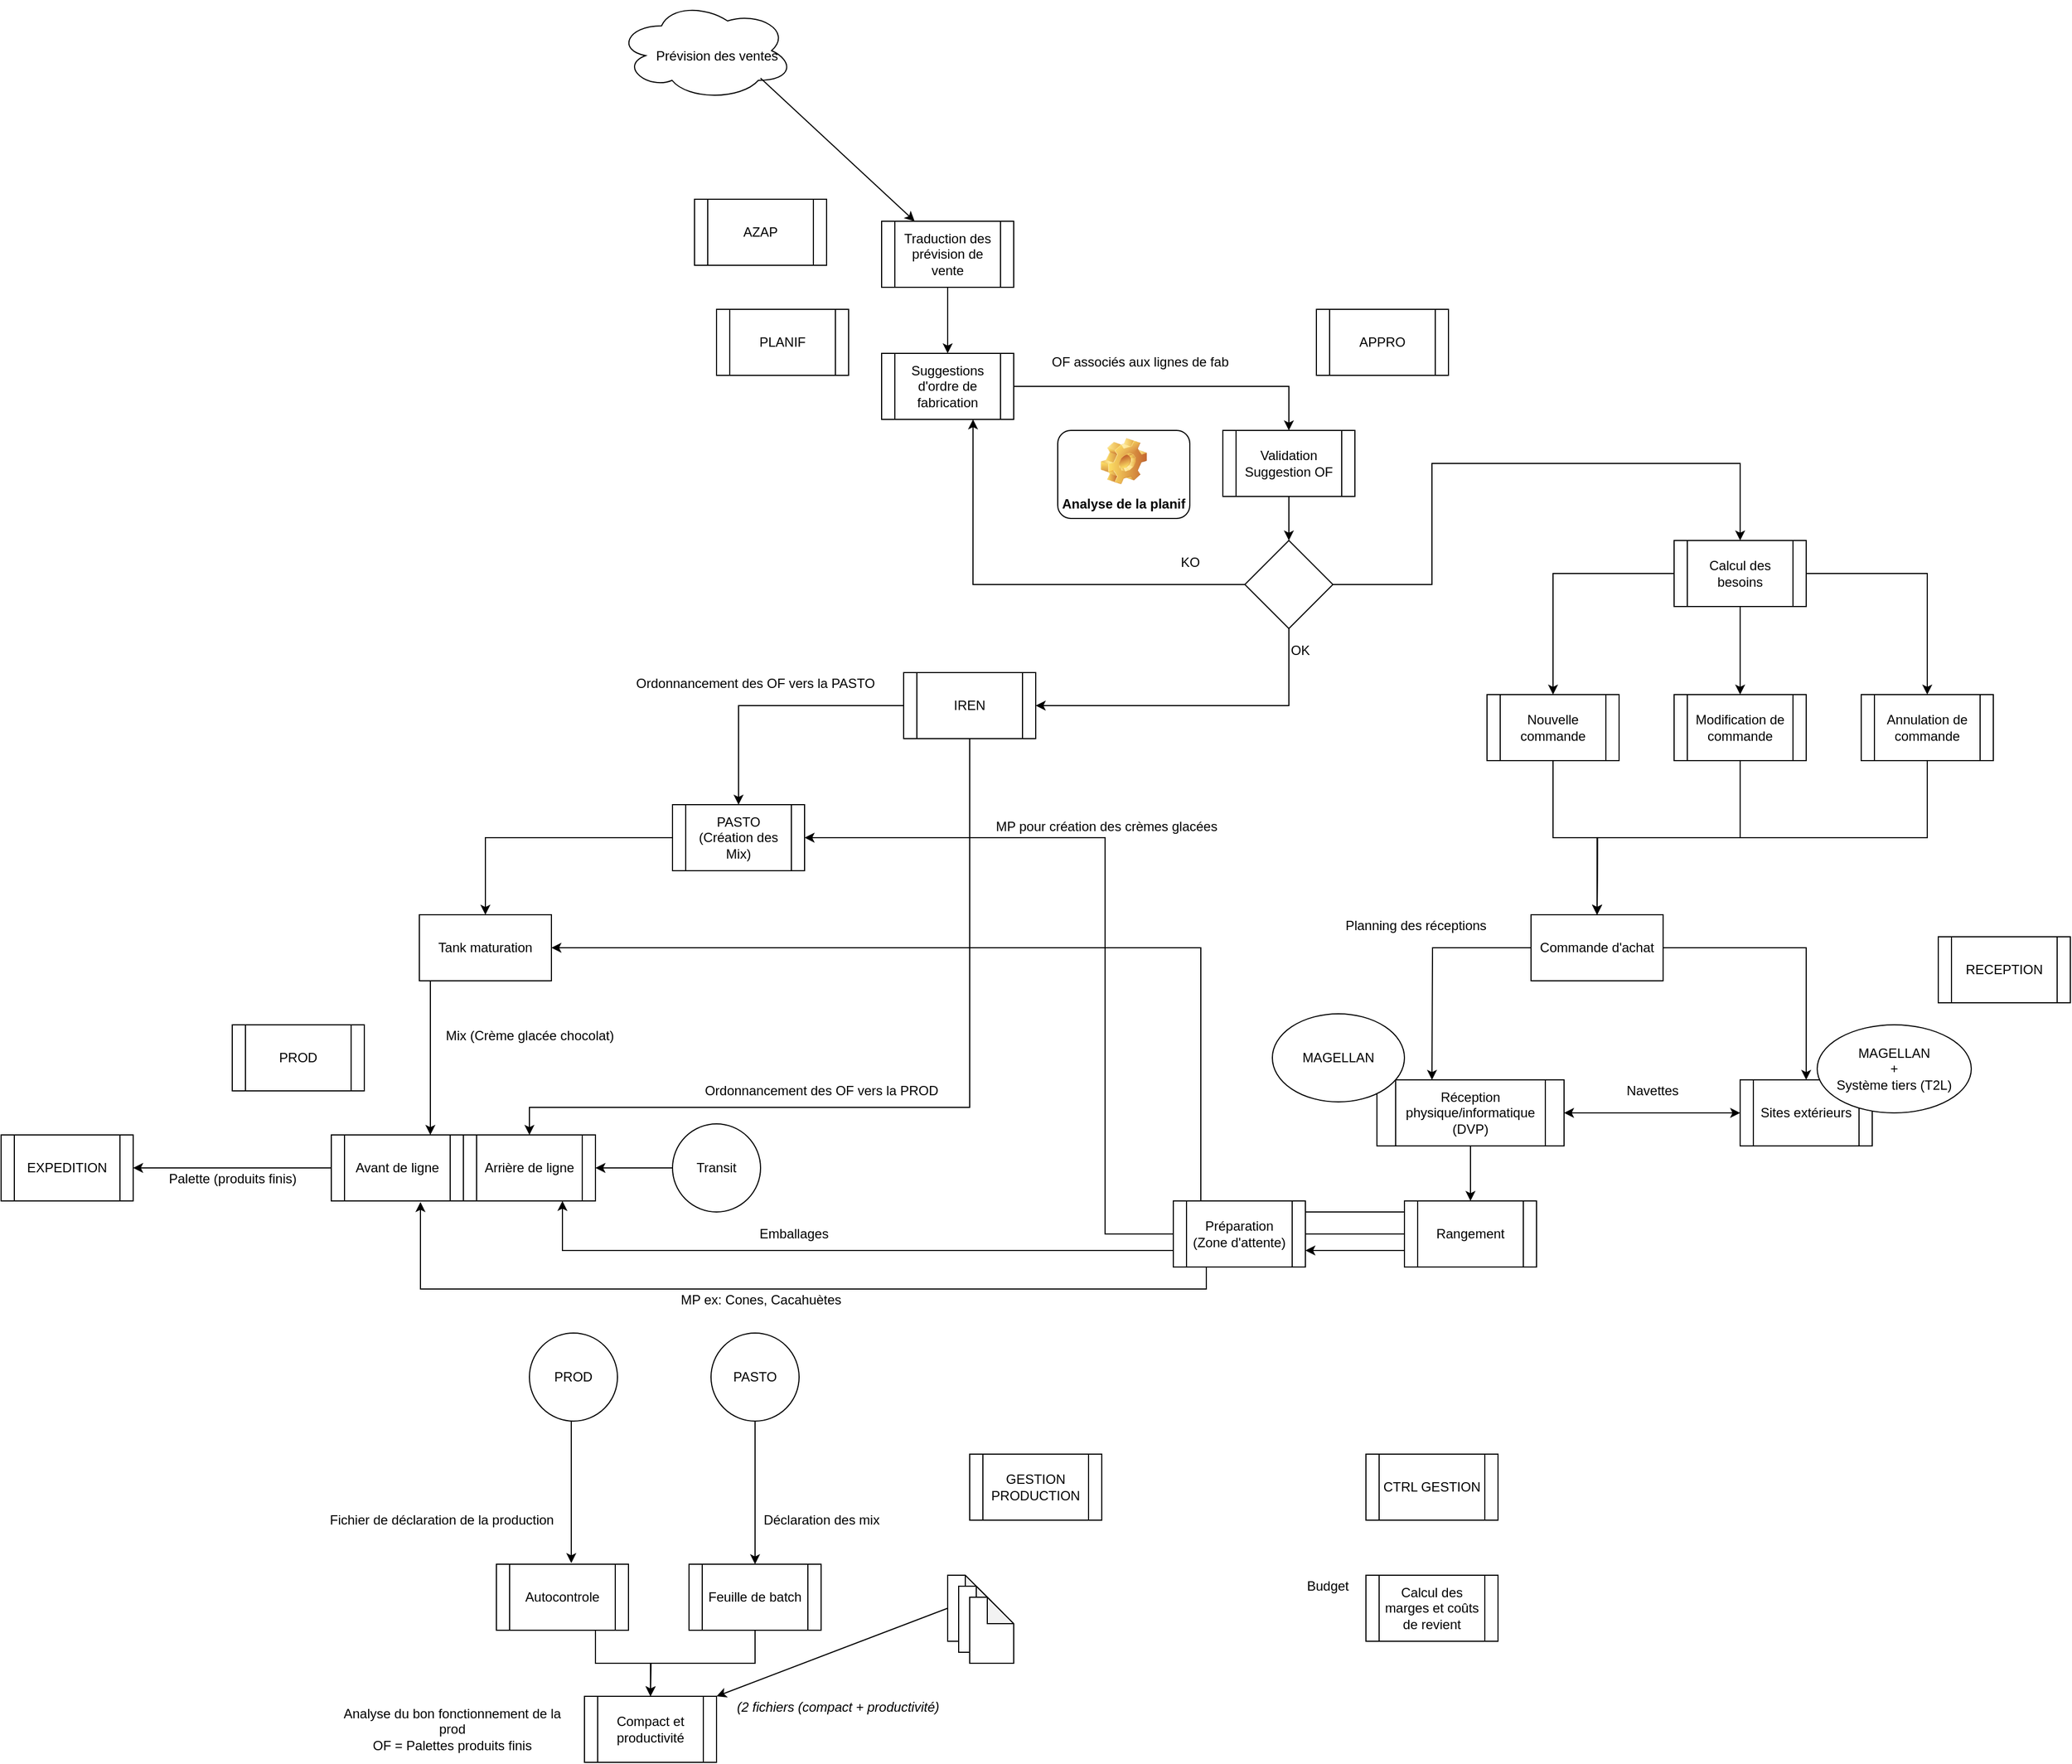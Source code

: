 <mxfile version="14.2.4" type="github" pages="2"><diagram id="O6vMDhjwUfEgqYU45r9u" name="Page-1"><mxGraphModel dx="3197" dy="2391" grid="1" gridSize="10" guides="1" tooltips="1" connect="1" arrows="1" fold="1" page="1" pageScale="1" pageWidth="827" pageHeight="1169" math="0" shadow="0"><root><mxCell id="0"/><mxCell id="1" parent="0"/><mxCell id="li9ldGSQjym8fthIgQEz-92" value="" style="ellipse;shape=cloud;whiteSpace=wrap;html=1;" vertex="1" parent="1"><mxGeometry x="-30" y="-520" width="160" height="90" as="geometry"/></mxCell><mxCell id="li9ldGSQjym8fthIgQEz-2" value="" style="edgeStyle=orthogonalEdgeStyle;rounded=0;orthogonalLoop=1;jettySize=auto;html=1;" edge="1" parent="1" source="lZQFlN8KfpUWZrCgefKN-1" target="li9ldGSQjym8fthIgQEz-1"><mxGeometry relative="1" as="geometry"/></mxCell><mxCell id="li9ldGSQjym8fthIgQEz-4" value="" style="edgeStyle=orthogonalEdgeStyle;rounded=0;orthogonalLoop=1;jettySize=auto;html=1;" edge="1" parent="1" source="lZQFlN8KfpUWZrCgefKN-1" target="li9ldGSQjym8fthIgQEz-3"><mxGeometry relative="1" as="geometry"/></mxCell><mxCell id="li9ldGSQjym8fthIgQEz-6" value="" style="edgeStyle=orthogonalEdgeStyle;rounded=0;orthogonalLoop=1;jettySize=auto;html=1;" edge="1" parent="1" source="lZQFlN8KfpUWZrCgefKN-1" target="li9ldGSQjym8fthIgQEz-5"><mxGeometry relative="1" as="geometry"/></mxCell><mxCell id="lZQFlN8KfpUWZrCgefKN-1" value="&lt;div&gt;Calcul des besoins&lt;/div&gt;" style="shape=process;whiteSpace=wrap;html=1;backgroundOutline=1;" parent="1" vertex="1"><mxGeometry x="930" y="-30" width="120" height="60" as="geometry"/></mxCell><mxCell id="li9ldGSQjym8fthIgQEz-42" style="edgeStyle=orthogonalEdgeStyle;rounded=0;orthogonalLoop=1;jettySize=auto;html=1;" edge="1" parent="1" source="li9ldGSQjym8fthIgQEz-1"><mxGeometry relative="1" as="geometry"><mxPoint x="860" y="310" as="targetPoint"/></mxGeometry></mxCell><mxCell id="li9ldGSQjym8fthIgQEz-1" value="Nouvelle commande" style="shape=process;whiteSpace=wrap;html=1;backgroundOutline=1;" vertex="1" parent="1"><mxGeometry x="760" y="110" width="120" height="60" as="geometry"/></mxCell><mxCell id="li9ldGSQjym8fthIgQEz-43" style="edgeStyle=orthogonalEdgeStyle;rounded=0;orthogonalLoop=1;jettySize=auto;html=1;exitX=0.5;exitY=1;exitDx=0;exitDy=0;" edge="1" parent="1" source="li9ldGSQjym8fthIgQEz-3"><mxGeometry relative="1" as="geometry"><mxPoint x="860" y="310" as="targetPoint"/></mxGeometry></mxCell><mxCell id="li9ldGSQjym8fthIgQEz-3" value="&lt;div&gt;Modification de commande&lt;br&gt;&lt;/div&gt;" style="shape=process;whiteSpace=wrap;html=1;backgroundOutline=1;" vertex="1" parent="1"><mxGeometry x="930" y="110" width="120" height="60" as="geometry"/></mxCell><mxCell id="li9ldGSQjym8fthIgQEz-44" style="edgeStyle=orthogonalEdgeStyle;rounded=0;orthogonalLoop=1;jettySize=auto;html=1;" edge="1" parent="1" source="li9ldGSQjym8fthIgQEz-5"><mxGeometry relative="1" as="geometry"><mxPoint x="860" y="310" as="targetPoint"/><Array as="points"><mxPoint x="1160" y="240"/><mxPoint x="860" y="240"/></Array></mxGeometry></mxCell><mxCell id="li9ldGSQjym8fthIgQEz-5" value="&lt;div&gt;Annulation de commande&lt;/div&gt;" style="shape=process;whiteSpace=wrap;html=1;backgroundOutline=1;" vertex="1" parent="1"><mxGeometry x="1100" y="110" width="120" height="60" as="geometry"/></mxCell><mxCell id="li9ldGSQjym8fthIgQEz-7" value="AZAP" style="shape=process;whiteSpace=wrap;html=1;backgroundOutline=1;" vertex="1" parent="1"><mxGeometry x="40" y="-340" width="120" height="60" as="geometry"/></mxCell><mxCell id="li9ldGSQjym8fthIgQEz-11" value="" style="edgeStyle=orthogonalEdgeStyle;rounded=0;orthogonalLoop=1;jettySize=auto;html=1;" edge="1" parent="1" source="li9ldGSQjym8fthIgQEz-9" target="li9ldGSQjym8fthIgQEz-10"><mxGeometry relative="1" as="geometry"/></mxCell><mxCell id="li9ldGSQjym8fthIgQEz-9" value="Traduction des prévision de vente" style="shape=process;whiteSpace=wrap;html=1;backgroundOutline=1;" vertex="1" parent="1"><mxGeometry x="210" y="-320" width="120" height="60" as="geometry"/></mxCell><mxCell id="li9ldGSQjym8fthIgQEz-18" style="edgeStyle=orthogonalEdgeStyle;rounded=0;orthogonalLoop=1;jettySize=auto;html=1;exitX=1;exitY=0.5;exitDx=0;exitDy=0;entryX=0.5;entryY=0;entryDx=0;entryDy=0;" edge="1" parent="1" source="li9ldGSQjym8fthIgQEz-10" target="li9ldGSQjym8fthIgQEz-14"><mxGeometry relative="1" as="geometry"/></mxCell><mxCell id="li9ldGSQjym8fthIgQEz-10" value="&lt;div&gt;Suggestions d'ordre de fabrication&lt;/div&gt;" style="shape=process;whiteSpace=wrap;html=1;backgroundOutline=1;" vertex="1" parent="1"><mxGeometry x="210" y="-200" width="120" height="60" as="geometry"/></mxCell><mxCell id="li9ldGSQjym8fthIgQEz-30" style="edgeStyle=orthogonalEdgeStyle;rounded=0;orthogonalLoop=1;jettySize=auto;html=1;" edge="1" parent="1" source="li9ldGSQjym8fthIgQEz-12" target="li9ldGSQjym8fthIgQEz-31"><mxGeometry relative="1" as="geometry"><mxPoint x="80" y="240" as="targetPoint"/></mxGeometry></mxCell><mxCell id="li9ldGSQjym8fthIgQEz-64" style="edgeStyle=orthogonalEdgeStyle;rounded=0;orthogonalLoop=1;jettySize=auto;html=1;entryX=0.5;entryY=0;entryDx=0;entryDy=0;" edge="1" parent="1" source="li9ldGSQjym8fthIgQEz-12" target="li9ldGSQjym8fthIgQEz-76"><mxGeometry relative="1" as="geometry"><mxPoint x="-90" y="490" as="targetPoint"/><Array as="points"><mxPoint x="290" y="485"/><mxPoint x="-110" y="485"/></Array></mxGeometry></mxCell><mxCell id="li9ldGSQjym8fthIgQEz-12" value="IREN" style="shape=process;whiteSpace=wrap;html=1;backgroundOutline=1;" vertex="1" parent="1"><mxGeometry x="230" y="90" width="120" height="60" as="geometry"/></mxCell><mxCell id="li9ldGSQjym8fthIgQEz-21" style="edgeStyle=orthogonalEdgeStyle;rounded=0;orthogonalLoop=1;jettySize=auto;html=1;entryX=0.5;entryY=0;entryDx=0;entryDy=0;" edge="1" parent="1" source="li9ldGSQjym8fthIgQEz-14" target="li9ldGSQjym8fthIgQEz-20"><mxGeometry relative="1" as="geometry"/></mxCell><mxCell id="li9ldGSQjym8fthIgQEz-14" value="Validation Suggestion OF" style="shape=process;whiteSpace=wrap;html=1;backgroundOutline=1;" vertex="1" parent="1"><mxGeometry x="520" y="-130" width="120" height="60" as="geometry"/></mxCell><mxCell id="li9ldGSQjym8fthIgQEz-17" value="Analyse de la planif" style="label;whiteSpace=wrap;html=1;align=center;verticalAlign=bottom;spacingLeft=0;spacingBottom=4;imageAlign=center;imageVerticalAlign=top;image=img/clipart/Gear_128x128.png" vertex="1" parent="1"><mxGeometry x="370" y="-130" width="120" height="80" as="geometry"/></mxCell><mxCell id="li9ldGSQjym8fthIgQEz-22" style="edgeStyle=orthogonalEdgeStyle;rounded=0;orthogonalLoop=1;jettySize=auto;html=1;entryX=1;entryY=0.5;entryDx=0;entryDy=0;" edge="1" parent="1" source="li9ldGSQjym8fthIgQEz-20" target="li9ldGSQjym8fthIgQEz-12"><mxGeometry relative="1" as="geometry"><Array as="points"><mxPoint x="580" y="120"/></Array></mxGeometry></mxCell><mxCell id="li9ldGSQjym8fthIgQEz-24" style="edgeStyle=orthogonalEdgeStyle;rounded=0;orthogonalLoop=1;jettySize=auto;html=1;entryX=0.692;entryY=1;entryDx=0;entryDy=0;entryPerimeter=0;" edge="1" parent="1" source="li9ldGSQjym8fthIgQEz-20" target="li9ldGSQjym8fthIgQEz-10"><mxGeometry relative="1" as="geometry"/></mxCell><mxCell id="li9ldGSQjym8fthIgQEz-29" style="edgeStyle=orthogonalEdgeStyle;rounded=0;orthogonalLoop=1;jettySize=auto;html=1;entryX=0.5;entryY=0;entryDx=0;entryDy=0;" edge="1" parent="1" source="li9ldGSQjym8fthIgQEz-20" target="lZQFlN8KfpUWZrCgefKN-1"><mxGeometry relative="1" as="geometry"><Array as="points"><mxPoint x="710" y="10"/><mxPoint x="710" y="-100"/><mxPoint x="990" y="-100"/></Array></mxGeometry></mxCell><mxCell id="li9ldGSQjym8fthIgQEz-20" value="" style="rhombus;whiteSpace=wrap;html=1;" vertex="1" parent="1"><mxGeometry x="540" y="-30" width="80" height="80" as="geometry"/></mxCell><mxCell id="li9ldGSQjym8fthIgQEz-23" value="OK" style="text;html=1;align=center;verticalAlign=middle;resizable=0;points=[];autosize=1;" vertex="1" parent="1"><mxGeometry x="575" y="60" width="30" height="20" as="geometry"/></mxCell><mxCell id="li9ldGSQjym8fthIgQEz-25" value="KO" style="text;html=1;align=center;verticalAlign=middle;resizable=0;points=[];autosize=1;" vertex="1" parent="1"><mxGeometry x="475" y="-20" width="30" height="20" as="geometry"/></mxCell><mxCell id="li9ldGSQjym8fthIgQEz-26" value="&lt;div&gt;OF associés aux lignes de fab&lt;/div&gt;&lt;div&gt;&lt;br&gt;&lt;/div&gt;" style="text;html=1;strokeColor=none;fillColor=none;align=center;verticalAlign=middle;whiteSpace=wrap;rounded=0;" vertex="1" parent="1"><mxGeometry x="350" y="-220" width="190" height="70" as="geometry"/></mxCell><mxCell id="li9ldGSQjym8fthIgQEz-74" style="edgeStyle=orthogonalEdgeStyle;rounded=0;orthogonalLoop=1;jettySize=auto;html=1;entryX=0.5;entryY=0;entryDx=0;entryDy=0;" edge="1" parent="1" source="li9ldGSQjym8fthIgQEz-31" target="li9ldGSQjym8fthIgQEz-71"><mxGeometry relative="1" as="geometry"/></mxCell><mxCell id="li9ldGSQjym8fthIgQEz-31" value="&lt;div&gt;PASTO&lt;/div&gt;&lt;div&gt;(Création des Mix)&lt;br&gt;&lt;/div&gt;" style="shape=process;whiteSpace=wrap;html=1;backgroundOutline=1;" vertex="1" parent="1"><mxGeometry x="20" y="210" width="120" height="60" as="geometry"/></mxCell><mxCell id="li9ldGSQjym8fthIgQEz-33" value="PROD" style="shape=process;whiteSpace=wrap;html=1;backgroundOutline=1;" vertex="1" parent="1"><mxGeometry x="-380" y="410" width="120" height="60" as="geometry"/></mxCell><mxCell id="li9ldGSQjym8fthIgQEz-35" value="RECEPTION" style="shape=process;whiteSpace=wrap;html=1;backgroundOutline=1;" vertex="1" parent="1"><mxGeometry x="1170" y="330" width="120" height="60" as="geometry"/></mxCell><mxCell id="li9ldGSQjym8fthIgQEz-47" style="edgeStyle=orthogonalEdgeStyle;rounded=0;orthogonalLoop=1;jettySize=auto;html=1;" edge="1" parent="1" source="li9ldGSQjym8fthIgQEz-37"><mxGeometry relative="1" as="geometry"><mxPoint x="710" y="460" as="targetPoint"/></mxGeometry></mxCell><mxCell id="li9ldGSQjym8fthIgQEz-54" style="edgeStyle=orthogonalEdgeStyle;rounded=0;orthogonalLoop=1;jettySize=auto;html=1;" edge="1" parent="1" source="li9ldGSQjym8fthIgQEz-37" target="li9ldGSQjym8fthIgQEz-53"><mxGeometry relative="1" as="geometry"/></mxCell><mxCell id="li9ldGSQjym8fthIgQEz-37" value="Commande d'achat" style="whiteSpace=wrap;html=1;" vertex="1" parent="1"><mxGeometry x="800" y="310" width="120" height="60" as="geometry"/></mxCell><mxCell id="li9ldGSQjym8fthIgQEz-45" value="APPRO" style="shape=process;whiteSpace=wrap;html=1;backgroundOutline=1;" vertex="1" parent="1"><mxGeometry x="605" y="-240" width="120" height="60" as="geometry"/></mxCell><mxCell id="li9ldGSQjym8fthIgQEz-50" style="edgeStyle=orthogonalEdgeStyle;rounded=0;orthogonalLoop=1;jettySize=auto;html=1;entryX=0.5;entryY=0;entryDx=0;entryDy=0;" edge="1" parent="1" source="li9ldGSQjym8fthIgQEz-48" target="li9ldGSQjym8fthIgQEz-49"><mxGeometry relative="1" as="geometry"/></mxCell><mxCell id="li9ldGSQjym8fthIgQEz-48" value="Réception physique/informatique (DVP)" style="shape=process;whiteSpace=wrap;html=1;backgroundOutline=1;" vertex="1" parent="1"><mxGeometry x="660" y="460" width="170" height="60" as="geometry"/></mxCell><mxCell id="li9ldGSQjym8fthIgQEz-60" style="edgeStyle=orthogonalEdgeStyle;rounded=0;orthogonalLoop=1;jettySize=auto;html=1;entryX=1;entryY=0.5;entryDx=0;entryDy=0;" edge="1" parent="1" source="li9ldGSQjym8fthIgQEz-49" target="li9ldGSQjym8fthIgQEz-31"><mxGeometry relative="1" as="geometry"><Array as="points"><mxPoint x="413" y="600"/><mxPoint x="413" y="240"/></Array></mxGeometry></mxCell><mxCell id="li9ldGSQjym8fthIgQEz-73" style="edgeStyle=orthogonalEdgeStyle;rounded=0;orthogonalLoop=1;jettySize=auto;html=1;exitX=0;exitY=0;exitDx=0;exitDy=0;entryX=1;entryY=0.5;entryDx=0;entryDy=0;" edge="1" parent="1" source="li9ldGSQjym8fthIgQEz-49" target="li9ldGSQjym8fthIgQEz-71"><mxGeometry relative="1" as="geometry"><Array as="points"><mxPoint x="685" y="580"/><mxPoint x="500" y="580"/><mxPoint x="500" y="340"/></Array></mxGeometry></mxCell><mxCell id="li9ldGSQjym8fthIgQEz-79" style="edgeStyle=orthogonalEdgeStyle;rounded=0;orthogonalLoop=1;jettySize=auto;html=1;exitX=0;exitY=0.75;exitDx=0;exitDy=0;entryX=1;entryY=0.75;entryDx=0;entryDy=0;" edge="1" parent="1" source="li9ldGSQjym8fthIgQEz-49" target="li9ldGSQjym8fthIgQEz-78"><mxGeometry relative="1" as="geometry"/></mxCell><mxCell id="li9ldGSQjym8fthIgQEz-49" value="Rangement" style="shape=process;whiteSpace=wrap;html=1;backgroundOutline=1;" vertex="1" parent="1"><mxGeometry x="685" y="570" width="120" height="60" as="geometry"/></mxCell><mxCell id="li9ldGSQjym8fthIgQEz-51" value="Planning des réceptions" style="text;html=1;align=center;verticalAlign=middle;resizable=0;points=[];autosize=1;" vertex="1" parent="1"><mxGeometry x="620" y="310" width="150" height="20" as="geometry"/></mxCell><mxCell id="li9ldGSQjym8fthIgQEz-52" value="&lt;div&gt;MAGELLAN&lt;/div&gt;" style="ellipse;whiteSpace=wrap;html=1;" vertex="1" parent="1"><mxGeometry x="565" y="400" width="120" height="80" as="geometry"/></mxCell><mxCell id="li9ldGSQjym8fthIgQEz-53" value="Sites extérieurs" style="shape=process;whiteSpace=wrap;html=1;backgroundOutline=1;" vertex="1" parent="1"><mxGeometry x="990" y="460" width="120" height="60" as="geometry"/></mxCell><mxCell id="li9ldGSQjym8fthIgQEz-57" value="" style="endArrow=classic;startArrow=classic;html=1;entryX=0;entryY=0.5;entryDx=0;entryDy=0;exitX=1;exitY=0.5;exitDx=0;exitDy=0;" edge="1" parent="1" source="li9ldGSQjym8fthIgQEz-48" target="li9ldGSQjym8fthIgQEz-53"><mxGeometry width="50" height="50" relative="1" as="geometry"><mxPoint x="620" y="410" as="sourcePoint"/><mxPoint x="670" y="360" as="targetPoint"/></mxGeometry></mxCell><mxCell id="li9ldGSQjym8fthIgQEz-58" value="Navettes" style="text;html=1;align=center;verticalAlign=middle;resizable=0;points=[];autosize=1;" vertex="1" parent="1"><mxGeometry x="880" y="460" width="60" height="20" as="geometry"/></mxCell><mxCell id="li9ldGSQjym8fthIgQEz-59" value="&lt;div&gt;MAGELLAN&lt;/div&gt;&lt;div&gt;+&lt;/div&gt;&lt;div&gt;Système tiers (T2L)&lt;br&gt;&lt;/div&gt;" style="ellipse;whiteSpace=wrap;html=1;" vertex="1" parent="1"><mxGeometry x="1060" y="410" width="140" height="80" as="geometry"/></mxCell><mxCell id="li9ldGSQjym8fthIgQEz-63" value="Ordonnancement des OF vers la PASTO" style="text;html=1;align=center;verticalAlign=middle;resizable=0;points=[];autosize=1;" vertex="1" parent="1"><mxGeometry x="-20" y="90" width="230" height="20" as="geometry"/></mxCell><mxCell id="li9ldGSQjym8fthIgQEz-65" value="Ordonnancement des OF vers la PROD" style="text;html=1;align=center;verticalAlign=middle;resizable=0;points=[];autosize=1;" vertex="1" parent="1"><mxGeometry x="40" y="460" width="230" height="20" as="geometry"/></mxCell><mxCell id="li9ldGSQjym8fthIgQEz-67" value="MP ex: Cones, Cacahuètes" style="text;html=1;align=center;verticalAlign=middle;resizable=0;points=[];autosize=1;" vertex="1" parent="1"><mxGeometry x="20" y="650" width="160" height="20" as="geometry"/></mxCell><mxCell id="li9ldGSQjym8fthIgQEz-69" value="Mix (Crème glacée chocolat)" style="text;html=1;align=center;verticalAlign=middle;resizable=0;points=[];autosize=1;" vertex="1" parent="1"><mxGeometry x="-195" y="410" width="170" height="20" as="geometry"/></mxCell><mxCell id="li9ldGSQjym8fthIgQEz-70" value="MP pour création des crèmes glacées" style="text;html=1;align=center;verticalAlign=middle;resizable=0;points=[];autosize=1;" vertex="1" parent="1"><mxGeometry x="304" y="220" width="220" height="20" as="geometry"/></mxCell><mxCell id="li9ldGSQjym8fthIgQEz-75" style="edgeStyle=orthogonalEdgeStyle;rounded=0;orthogonalLoop=1;jettySize=auto;html=1;entryX=0.75;entryY=0;entryDx=0;entryDy=0;" edge="1" parent="1" source="li9ldGSQjym8fthIgQEz-71" target="li9ldGSQjym8fthIgQEz-77"><mxGeometry relative="1" as="geometry"><mxPoint x="-152" y="480" as="targetPoint"/><Array as="points"><mxPoint x="-200" y="440"/><mxPoint x="-200" y="440"/></Array></mxGeometry></mxCell><mxCell id="li9ldGSQjym8fthIgQEz-71" value="Tank maturation" style="rounded=0;whiteSpace=wrap;html=1;" vertex="1" parent="1"><mxGeometry x="-210" y="310" width="120" height="60" as="geometry"/></mxCell><mxCell id="li9ldGSQjym8fthIgQEz-76" value="Arrière de ligne" style="shape=process;whiteSpace=wrap;html=1;backgroundOutline=1;" vertex="1" parent="1"><mxGeometry x="-170" y="510" width="120" height="60" as="geometry"/></mxCell><mxCell id="li9ldGSQjym8fthIgQEz-83" style="edgeStyle=orthogonalEdgeStyle;rounded=0;orthogonalLoop=1;jettySize=auto;html=1;exitX=0;exitY=0.5;exitDx=0;exitDy=0;" edge="1" parent="1" source="li9ldGSQjym8fthIgQEz-77"><mxGeometry relative="1" as="geometry"><mxPoint x="-470" y="540" as="targetPoint"/></mxGeometry></mxCell><mxCell id="li9ldGSQjym8fthIgQEz-77" value="Avant de ligne" style="shape=process;whiteSpace=wrap;html=1;backgroundOutline=1;" vertex="1" parent="1"><mxGeometry x="-290" y="510" width="120" height="60" as="geometry"/></mxCell><mxCell id="li9ldGSQjym8fthIgQEz-80" style="edgeStyle=orthogonalEdgeStyle;rounded=0;orthogonalLoop=1;jettySize=auto;html=1;exitX=0;exitY=0.75;exitDx=0;exitDy=0;entryX=0.75;entryY=1;entryDx=0;entryDy=0;" edge="1" parent="1" source="li9ldGSQjym8fthIgQEz-78" target="li9ldGSQjym8fthIgQEz-76"><mxGeometry relative="1" as="geometry"/></mxCell><mxCell id="li9ldGSQjym8fthIgQEz-81" style="edgeStyle=orthogonalEdgeStyle;rounded=0;orthogonalLoop=1;jettySize=auto;html=1;exitX=0.25;exitY=1;exitDx=0;exitDy=0;entryX=0.675;entryY=1.017;entryDx=0;entryDy=0;entryPerimeter=0;" edge="1" parent="1" source="li9ldGSQjym8fthIgQEz-78" target="li9ldGSQjym8fthIgQEz-77"><mxGeometry relative="1" as="geometry"/></mxCell><mxCell id="li9ldGSQjym8fthIgQEz-78" value="&lt;div&gt;Préparation&lt;/div&gt;&lt;div&gt;(Zone d'attente)&lt;br&gt;&lt;/div&gt;" style="shape=process;whiteSpace=wrap;html=1;backgroundOutline=1;" vertex="1" parent="1"><mxGeometry x="475" y="570" width="120" height="60" as="geometry"/></mxCell><mxCell id="li9ldGSQjym8fthIgQEz-82" value="Emballages" style="text;html=1;align=center;verticalAlign=middle;resizable=0;points=[];autosize=1;" vertex="1" parent="1"><mxGeometry x="90" y="590" width="80" height="20" as="geometry"/></mxCell><mxCell id="li9ldGSQjym8fthIgQEz-85" value="Palette (produits finis)" style="text;html=1;align=center;verticalAlign=middle;resizable=0;points=[];autosize=1;" vertex="1" parent="1"><mxGeometry x="-450" y="540" width="140" height="20" as="geometry"/></mxCell><mxCell id="li9ldGSQjym8fthIgQEz-87" style="edgeStyle=orthogonalEdgeStyle;rounded=0;orthogonalLoop=1;jettySize=auto;html=1;" edge="1" parent="1" source="li9ldGSQjym8fthIgQEz-86" target="li9ldGSQjym8fthIgQEz-76"><mxGeometry relative="1" as="geometry"/></mxCell><mxCell id="li9ldGSQjym8fthIgQEz-86" value="&lt;div&gt;Transit&lt;/div&gt;" style="ellipse;whiteSpace=wrap;html=1;aspect=fixed;" vertex="1" parent="1"><mxGeometry x="20" y="500" width="80" height="80" as="geometry"/></mxCell><mxCell id="li9ldGSQjym8fthIgQEz-88" value="EXPEDITION" style="shape=process;whiteSpace=wrap;html=1;backgroundOutline=1;" vertex="1" parent="1"><mxGeometry x="-590" y="510" width="120" height="60" as="geometry"/></mxCell><mxCell id="li9ldGSQjym8fthIgQEz-89" value="PLANIF" style="shape=process;whiteSpace=wrap;html=1;backgroundOutline=1;" vertex="1" parent="1"><mxGeometry x="60" y="-240" width="120" height="60" as="geometry"/></mxCell><mxCell id="li9ldGSQjym8fthIgQEz-90" value="" style="endArrow=classic;html=1;entryX=0.25;entryY=0;entryDx=0;entryDy=0;" edge="1" parent="1" target="li9ldGSQjym8fthIgQEz-9"><mxGeometry width="50" height="50" relative="1" as="geometry"><mxPoint x="100" y="-450" as="sourcePoint"/><mxPoint x="360" y="-20" as="targetPoint"/></mxGeometry></mxCell><mxCell id="li9ldGSQjym8fthIgQEz-91" value="Prévision des ventes" style="text;html=1;align=center;verticalAlign=middle;resizable=0;points=[];autosize=1;" vertex="1" parent="1"><mxGeometry x="-5" y="-480" width="130" height="20" as="geometry"/></mxCell><mxCell id="li9ldGSQjym8fthIgQEz-94" value="CTRL GESTION" style="shape=process;whiteSpace=wrap;html=1;backgroundOutline=1;" vertex="1" parent="1"><mxGeometry x="650" y="800" width="120" height="60" as="geometry"/></mxCell><mxCell id="li9ldGSQjym8fthIgQEz-95" value="GESTION PRODUCTION" style="shape=process;whiteSpace=wrap;html=1;backgroundOutline=1;" vertex="1" parent="1"><mxGeometry x="290" y="800" width="120" height="60" as="geometry"/></mxCell><mxCell id="li9ldGSQjym8fthIgQEz-97" style="edgeStyle=orthogonalEdgeStyle;rounded=0;orthogonalLoop=1;jettySize=auto;html=1;entryX=0.567;entryY=-0.017;entryDx=0;entryDy=0;entryPerimeter=0;" edge="1" parent="1" source="li9ldGSQjym8fthIgQEz-96" target="li9ldGSQjym8fthIgQEz-101"><mxGeometry relative="1" as="geometry"><mxPoint x="180" y="800" as="targetPoint"/><Array as="points"><mxPoint x="-72" y="710"/></Array></mxGeometry></mxCell><mxCell id="li9ldGSQjym8fthIgQEz-96" value="PROD" style="ellipse;whiteSpace=wrap;html=1;aspect=fixed;" vertex="1" parent="1"><mxGeometry x="-110" y="690" width="80" height="80" as="geometry"/></mxCell><mxCell id="li9ldGSQjym8fthIgQEz-108" style="edgeStyle=orthogonalEdgeStyle;rounded=0;orthogonalLoop=1;jettySize=auto;html=1;exitX=0.5;exitY=1;exitDx=0;exitDy=0;" edge="1" parent="1" source="li9ldGSQjym8fthIgQEz-99"><mxGeometry relative="1" as="geometry"><mxPoint y="1020" as="targetPoint"/></mxGeometry></mxCell><mxCell id="li9ldGSQjym8fthIgQEz-99" value="Feuille de batch" style="shape=process;whiteSpace=wrap;html=1;backgroundOutline=1;" vertex="1" parent="1"><mxGeometry x="35" y="900" width="120" height="60" as="geometry"/></mxCell><mxCell id="li9ldGSQjym8fthIgQEz-107" style="edgeStyle=orthogonalEdgeStyle;rounded=0;orthogonalLoop=1;jettySize=auto;html=1;exitX=0.75;exitY=1;exitDx=0;exitDy=0;" edge="1" parent="1" source="li9ldGSQjym8fthIgQEz-101" target="li9ldGSQjym8fthIgQEz-106"><mxGeometry relative="1" as="geometry"/></mxCell><mxCell id="li9ldGSQjym8fthIgQEz-101" value="Autocontrole" style="shape=process;whiteSpace=wrap;html=1;backgroundOutline=1;" vertex="1" parent="1"><mxGeometry x="-140" y="900" width="120" height="60" as="geometry"/></mxCell><mxCell id="li9ldGSQjym8fthIgQEz-102" value="Fichier de déclaration de la production" style="text;html=1;align=center;verticalAlign=middle;resizable=0;points=[];autosize=1;" vertex="1" parent="1"><mxGeometry x="-300" y="850" width="220" height="20" as="geometry"/></mxCell><mxCell id="li9ldGSQjym8fthIgQEz-104" style="edgeStyle=orthogonalEdgeStyle;rounded=0;orthogonalLoop=1;jettySize=auto;html=1;entryX=0.5;entryY=0;entryDx=0;entryDy=0;" edge="1" parent="1" source="li9ldGSQjym8fthIgQEz-103" target="li9ldGSQjym8fthIgQEz-99"><mxGeometry relative="1" as="geometry"/></mxCell><mxCell id="li9ldGSQjym8fthIgQEz-103" value="PASTO" style="ellipse;whiteSpace=wrap;html=1;aspect=fixed;" vertex="1" parent="1"><mxGeometry x="55" y="690" width="80" height="80" as="geometry"/></mxCell><mxCell id="li9ldGSQjym8fthIgQEz-105" value="Déclaration des mix" style="text;html=1;align=center;verticalAlign=middle;resizable=0;points=[];autosize=1;" vertex="1" parent="1"><mxGeometry x="95" y="850" width="120" height="20" as="geometry"/></mxCell><mxCell id="li9ldGSQjym8fthIgQEz-106" value="Compact et productivité" style="shape=process;whiteSpace=wrap;html=1;backgroundOutline=1;" vertex="1" parent="1"><mxGeometry x="-60" y="1020" width="120" height="60" as="geometry"/></mxCell><mxCell id="li9ldGSQjym8fthIgQEz-109" value="&lt;div&gt;Analyse du bon fonctionnement de la prod&lt;/div&gt;&lt;div&gt;OF = Palettes produits finis&lt;br&gt;&lt;/div&gt;" style="text;html=1;strokeColor=none;fillColor=none;align=center;verticalAlign=middle;whiteSpace=wrap;rounded=0;" vertex="1" parent="1"><mxGeometry x="-280" y="1025" width="200" height="50" as="geometry"/></mxCell><mxCell id="li9ldGSQjym8fthIgQEz-110" value="&lt;i&gt;(2 fichiers (compact + productivité)&lt;/i&gt;" style="text;html=1;align=center;verticalAlign=middle;resizable=0;points=[];autosize=1;" vertex="1" parent="1"><mxGeometry x="70" y="1020" width="200" height="20" as="geometry"/></mxCell><mxCell id="li9ldGSQjym8fthIgQEz-111" value="" style="shape=note;whiteSpace=wrap;html=1;backgroundOutline=1;darkOpacity=0.05;size=24;" vertex="1" parent="1"><mxGeometry x="270" y="910" width="40" height="60" as="geometry"/></mxCell><mxCell id="li9ldGSQjym8fthIgQEz-112" value="" style="shape=note;whiteSpace=wrap;html=1;backgroundOutline=1;darkOpacity=0.05;size=24;" vertex="1" parent="1"><mxGeometry x="280" y="920" width="40" height="60" as="geometry"/></mxCell><mxCell id="li9ldGSQjym8fthIgQEz-113" value="" style="shape=note;whiteSpace=wrap;html=1;backgroundOutline=1;darkOpacity=0.05;size=24;" vertex="1" parent="1"><mxGeometry x="290" y="930" width="40" height="60" as="geometry"/></mxCell><mxCell id="li9ldGSQjym8fthIgQEz-114" value="" style="endArrow=classic;html=1;exitX=0;exitY=0.5;exitDx=0;exitDy=0;exitPerimeter=0;entryX=1;entryY=0;entryDx=0;entryDy=0;" edge="1" parent="1" source="li9ldGSQjym8fthIgQEz-111" target="li9ldGSQjym8fthIgQEz-106"><mxGeometry width="50" height="50" relative="1" as="geometry"><mxPoint x="200" y="900" as="sourcePoint"/><mxPoint x="250" y="850" as="targetPoint"/></mxGeometry></mxCell><mxCell id="li9ldGSQjym8fthIgQEz-115" value="Calcul des marges et coûts de revient" style="shape=process;whiteSpace=wrap;html=1;backgroundOutline=1;" vertex="1" parent="1"><mxGeometry x="650" y="910" width="120" height="60" as="geometry"/></mxCell><mxCell id="li9ldGSQjym8fthIgQEz-116" value="Budget" style="text;html=1;align=center;verticalAlign=middle;resizable=0;points=[];autosize=1;" vertex="1" parent="1"><mxGeometry x="590" y="910" width="50" height="20" as="geometry"/></mxCell></root></mxGraphModel></diagram><diagram id="H_8nJdOTdXc7lNmNHyvS" name="Page-2"><mxGraphModel dx="1422" dy="733" grid="1" gridSize="10" guides="1" tooltips="1" connect="1" arrows="1" fold="1" page="1" pageScale="1" pageWidth="827" pageHeight="1169" math="0" shadow="0"><root><mxCell id="5CdEODHvm-kbiSeH5RzT-0"/><mxCell id="5CdEODHvm-kbiSeH5RzT-1" parent="5CdEODHvm-kbiSeH5RzT-0"/><mxCell id="h9TWuZ1HHDYkApgVh6XO-0" style="edgeStyle=orthogonalEdgeStyle;rounded=0;orthogonalLoop=1;jettySize=auto;html=1;" edge="1" parent="5CdEODHvm-kbiSeH5RzT-1" source="K7Ln58GqggfBzTVGq7AC-0"><mxGeometry relative="1" as="geometry"><mxPoint x="500" y="280" as="targetPoint"/></mxGeometry></mxCell><mxCell id="K7Ln58GqggfBzTVGq7AC-0" value="Office365" style="shape=process;whiteSpace=wrap;html=1;backgroundOutline=1;" vertex="1" parent="5CdEODHvm-kbiSeH5RzT-1"><mxGeometry x="330" y="250" width="120" height="60" as="geometry"/></mxCell><mxCell id="K7Ln58GqggfBzTVGq7AC-1" style="edgeStyle=orthogonalEdgeStyle;rounded=0;orthogonalLoop=1;jettySize=auto;html=1;exitX=0.5;exitY=1;exitDx=0;exitDy=0;" edge="1" parent="5CdEODHvm-kbiSeH5RzT-1" source="K7Ln58GqggfBzTVGq7AC-2" target="K7Ln58GqggfBzTVGq7AC-0"><mxGeometry relative="1" as="geometry"/></mxCell><mxCell id="h9TWuZ1HHDYkApgVh6XO-3" value="" style="edgeStyle=orthogonalEdgeStyle;rounded=0;orthogonalLoop=1;jettySize=auto;html=1;" edge="1" parent="5CdEODHvm-kbiSeH5RzT-1" source="K7Ln58GqggfBzTVGq7AC-2" target="h9TWuZ1HHDYkApgVh6XO-2"><mxGeometry relative="1" as="geometry"/></mxCell><mxCell id="K7Ln58GqggfBzTVGq7AC-2" value="&lt;div&gt;SAP&lt;/div&gt;" style="ellipse;whiteSpace=wrap;html=1;aspect=fixed;" vertex="1" parent="5CdEODHvm-kbiSeH5RzT-1"><mxGeometry x="350" y="130" width="80" height="80" as="geometry"/></mxCell><mxCell id="h9TWuZ1HHDYkApgVh6XO-1" value="" style="ellipse;shape=cloud;whiteSpace=wrap;html=1;" vertex="1" parent="5CdEODHvm-kbiSeH5RzT-1"><mxGeometry x="500" y="240" width="120" height="80" as="geometry"/></mxCell><mxCell id="h9TWuZ1HHDYkApgVh6XO-2" value="NEW" style="shape=tape;whiteSpace=wrap;html=1;" vertex="1" parent="5CdEODHvm-kbiSeH5RzT-1"><mxGeometry x="170" y="120" width="120" height="100" as="geometry"/></mxCell></root></mxGraphModel></diagram></mxfile>
